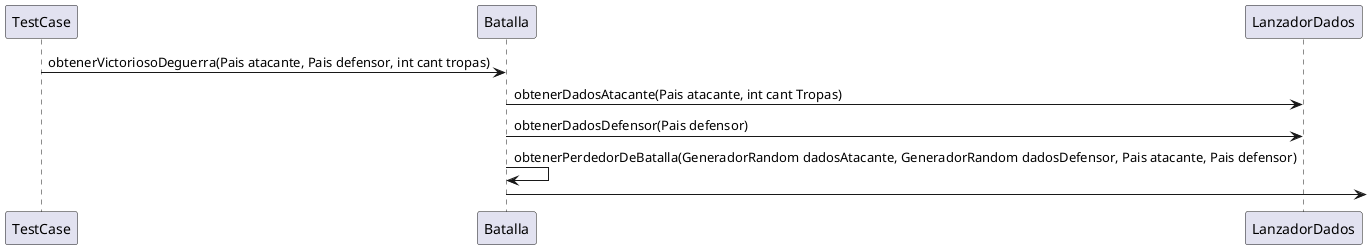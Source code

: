 @startuml
TestCase->Batalla: obtenerVictoriosoDeguerra(Pais atacante, Pais defensor, int cant tropas)
Batalla -> LanzadorDados: obtenerDadosAtacante(Pais atacante, int cant Tropas)
Batalla -> LanzadorDados: obtenerDadosDefensor(Pais defensor)
Batalla -> Batalla: obtenerPerdedorDeBatalla(GeneradorRandom dadosAtacante, GeneradorRandom dadosDefensor, Pais atacante, Pais defensor)
Batalla ->

@enduml
